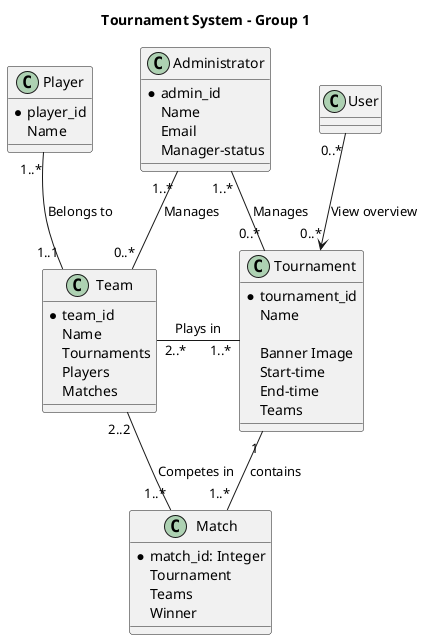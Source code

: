 @startuml Tournament System
title Tournament System - Group 1 

class Match {
    *match_id: Integer
    Tournament
    Teams
    Winner
}

class Team {
    *team_id
    Name
    Tournaments
    Players
    Matches
}

class Player {
    *player_id
    Name
}

class Tournament {
    *tournament_id
    Name
    
    Banner Image
    Start-time
    End-time
    Teams
}

class Administrator {
    *admin_id
    Name
    Email
    Manager-status
}

class User {
    
}

Team "2..*" - "1..*" Tournament : "Plays in"
Tournament "1" -- "1..*" Match : contains
Player "1..*" -- "1..1" Team : "Belongs to"
Team "2..2" -- "1..*" Match : "Competes in"

Administrator "1..*" -- "0..*" Tournament : "Manages"
Administrator "1..*" -- "0..*" Team : "Manages"
User "0..*" --> "0..*" Tournament : "View overview"
@enduml